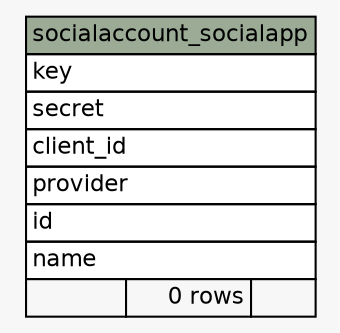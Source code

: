 // dot 2.34.0 on Mac OS X 10.9.1
// SchemaSpy rev Unknown
digraph "socialaccount_socialapp" {
  graph [
    rankdir="RL"
    bgcolor="#f7f7f7"
    nodesep="0.18"
    ranksep="0.46"
    fontname="Helvetica"
    fontsize="11"
  ];
  node [
    fontname="Helvetica"
    fontsize="11"
    shape="plaintext"
  ];
  edge [
    arrowsize="0.8"
  ];
  "socialaccount_socialapp" [
    label=<
    <TABLE BORDER="0" CELLBORDER="1" CELLSPACING="0" BGCOLOR="#ffffff">
      <TR><TD COLSPAN="3" BGCOLOR="#9bab96" ALIGN="CENTER">socialaccount_socialapp</TD></TR>
      <TR><TD PORT="key" COLSPAN="3" ALIGN="LEFT">key</TD></TR>
      <TR><TD PORT="secret" COLSPAN="3" ALIGN="LEFT">secret</TD></TR>
      <TR><TD PORT="client_id" COLSPAN="3" ALIGN="LEFT">client_id</TD></TR>
      <TR><TD PORT="provider" COLSPAN="3" ALIGN="LEFT">provider</TD></TR>
      <TR><TD PORT="id" COLSPAN="3" ALIGN="LEFT">id</TD></TR>
      <TR><TD PORT="name" COLSPAN="3" ALIGN="LEFT">name</TD></TR>
      <TR><TD ALIGN="LEFT" BGCOLOR="#f7f7f7">  </TD><TD ALIGN="RIGHT" BGCOLOR="#f7f7f7">0 rows</TD><TD ALIGN="RIGHT" BGCOLOR="#f7f7f7">  </TD></TR>
    </TABLE>>
    URL="tables/socialaccount_socialapp.html"
    tooltip="socialaccount_socialapp"
  ];
}
